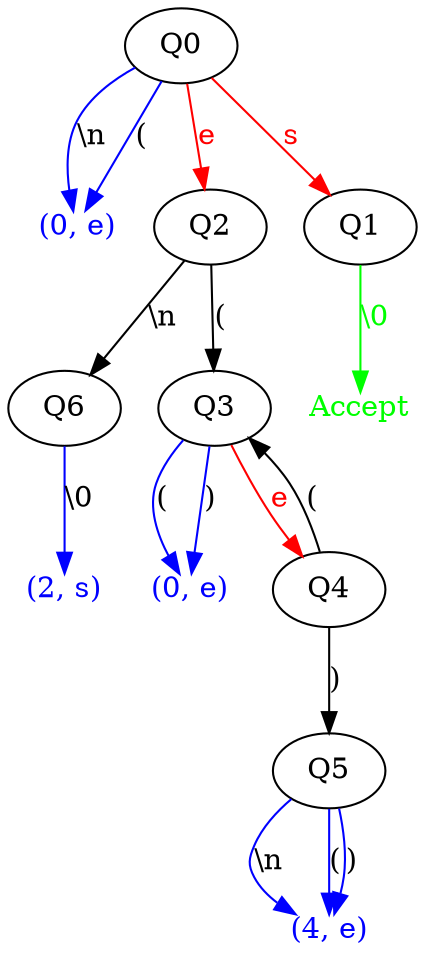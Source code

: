 digraph {
r0[label="(0, e)"; shape=plain; fontcolor=blue];
r3[label="(0, e)"; shape=plain; fontcolor=blue];
r5[label="(4, e)"; shape=plain; fontcolor=blue];
r6[label="(2, s)"; shape=plain; fontcolor=blue];
acc[label="Accept"; shape=plain; fontcolor=green];
Q0 -> r0[label="\\n"; color=blue];
Q0 -> r0[label="("; color=blue];
Q0 -> Q2[label="e"; color=red; fontcolor=red];
Q0 -> Q1[label="s"; color=red; fontcolor=red];
Q1 -> acc[label="\\0"; color=green; fontcolor=green];
Q2 -> Q6[label="\\n"];
Q2 -> Q3[label="("];
Q3 -> r3[label="("; color=blue];
Q3 -> r3[label=")"; color=blue];
Q3 -> Q4[label="e"; color=red; fontcolor=red];
Q4 -> Q3[label="("];
Q4 -> Q5[label=")"];
Q5 -> r5[label="\\n"; color=blue];
Q5 -> r5[label="("; color=blue];
Q5 -> r5[label=")"; color=blue];
Q6 -> r6[label="\\0"; color=blue];
}